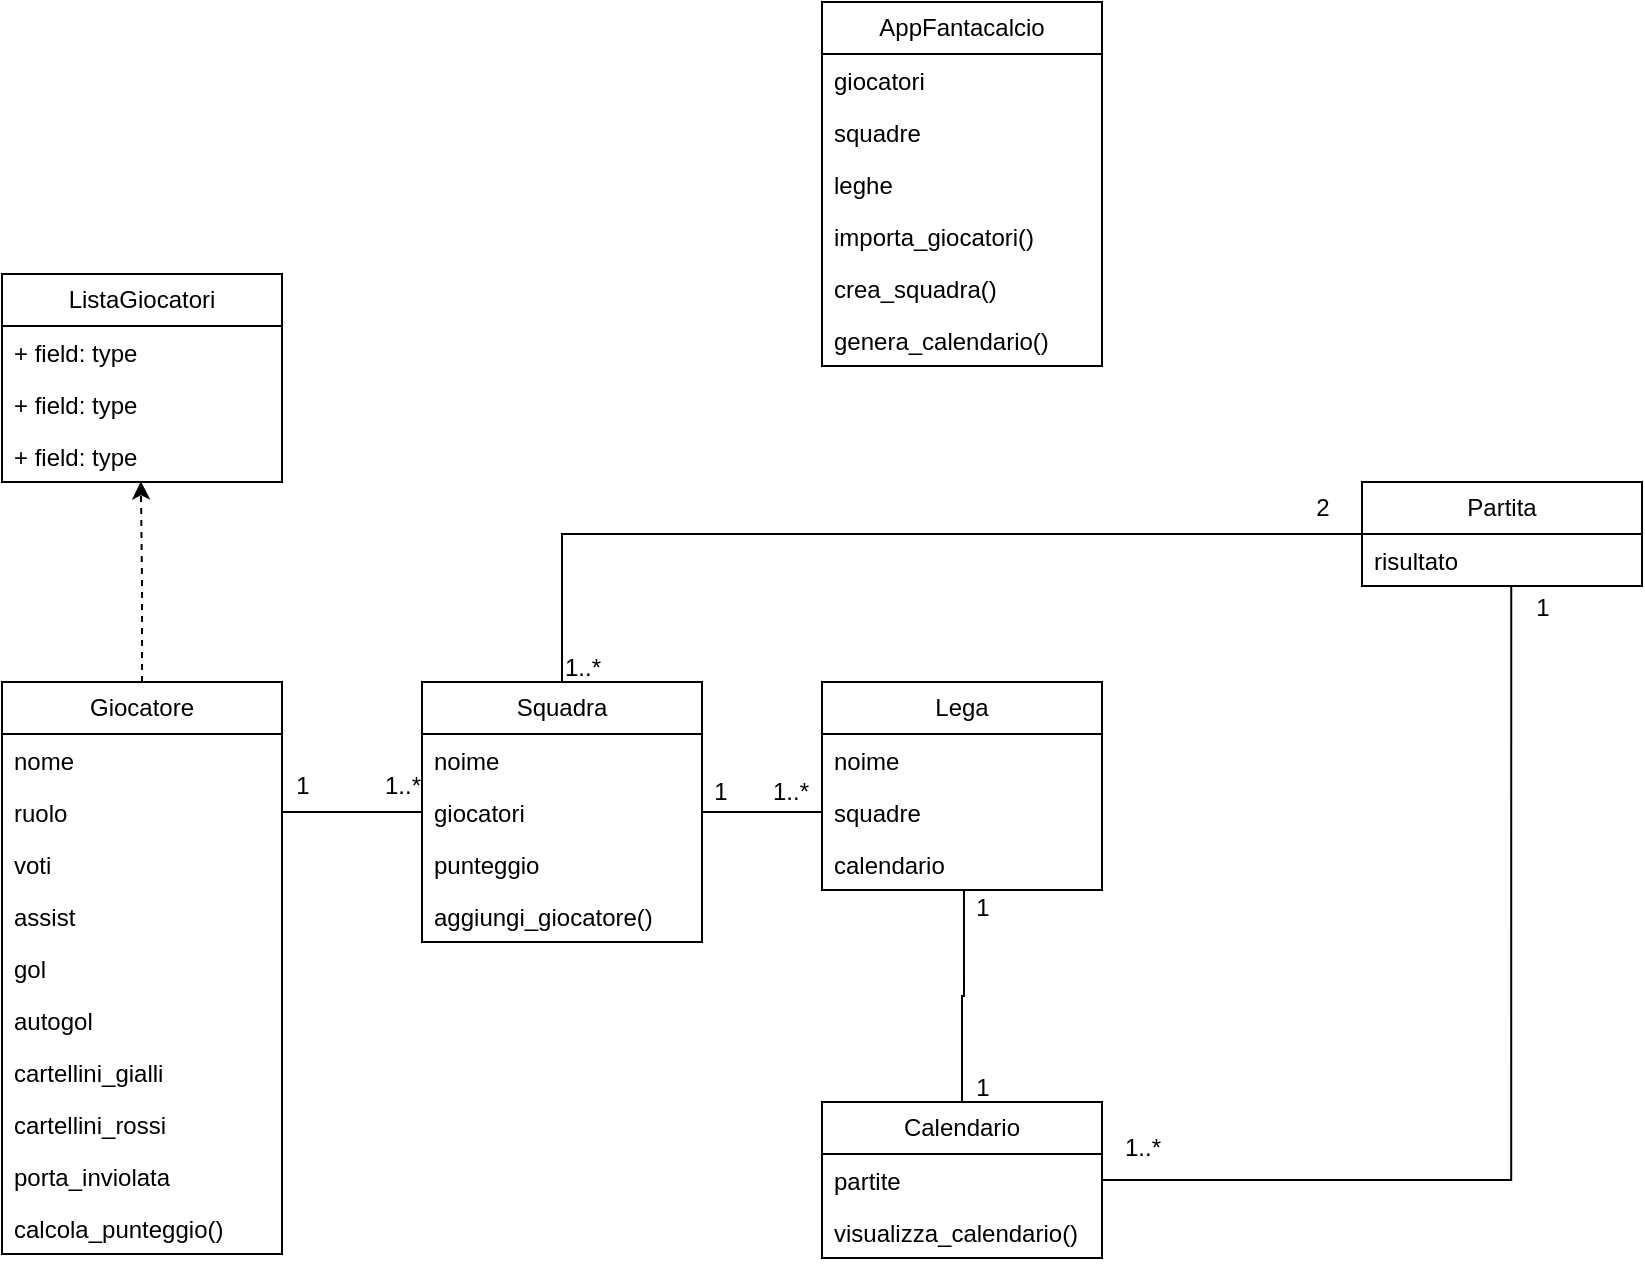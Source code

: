 <mxfile version="26.0.15">
  <diagram name="Pagina-1" id="ELMQ19Qlg_344IisIe3Q">
    <mxGraphModel dx="1615" dy="1972" grid="1" gridSize="10" guides="1" tooltips="1" connect="1" arrows="1" fold="1" page="1" pageScale="1" pageWidth="827" pageHeight="1169" math="0" shadow="0">
      <root>
        <mxCell id="0" />
        <mxCell id="1" parent="0" />
        <mxCell id="zbhDOBiwLv9gxsGc5Ieh-1" value="Giocatore" style="swimlane;fontStyle=0;childLayout=stackLayout;horizontal=1;startSize=26;fillColor=none;horizontalStack=0;resizeParent=1;resizeParentMax=0;resizeLast=0;collapsible=1;marginBottom=0;whiteSpace=wrap;html=1;" vertex="1" parent="1">
          <mxGeometry x="40" y="170" width="140" height="286" as="geometry" />
        </mxCell>
        <mxCell id="zbhDOBiwLv9gxsGc5Ieh-3" value="nome" style="text;strokeColor=none;fillColor=none;align=left;verticalAlign=top;spacingLeft=4;spacingRight=4;overflow=hidden;rotatable=0;points=[[0,0.5],[1,0.5]];portConstraint=eastwest;whiteSpace=wrap;html=1;" vertex="1" parent="zbhDOBiwLv9gxsGc5Ieh-1">
          <mxGeometry y="26" width="140" height="26" as="geometry" />
        </mxCell>
        <mxCell id="zbhDOBiwLv9gxsGc5Ieh-4" value="&lt;div&gt;ruolo&lt;/div&gt;" style="text;strokeColor=none;fillColor=none;align=left;verticalAlign=top;spacingLeft=4;spacingRight=4;overflow=hidden;rotatable=0;points=[[0,0.5],[1,0.5]];portConstraint=eastwest;whiteSpace=wrap;html=1;" vertex="1" parent="zbhDOBiwLv9gxsGc5Ieh-1">
          <mxGeometry y="52" width="140" height="26" as="geometry" />
        </mxCell>
        <mxCell id="zbhDOBiwLv9gxsGc5Ieh-21" value="voti" style="text;strokeColor=none;fillColor=none;align=left;verticalAlign=top;spacingLeft=4;spacingRight=4;overflow=hidden;rotatable=0;points=[[0,0.5],[1,0.5]];portConstraint=eastwest;whiteSpace=wrap;html=1;" vertex="1" parent="zbhDOBiwLv9gxsGc5Ieh-1">
          <mxGeometry y="78" width="140" height="26" as="geometry" />
        </mxCell>
        <mxCell id="zbhDOBiwLv9gxsGc5Ieh-22" value="assist" style="text;strokeColor=none;fillColor=none;align=left;verticalAlign=top;spacingLeft=4;spacingRight=4;overflow=hidden;rotatable=0;points=[[0,0.5],[1,0.5]];portConstraint=eastwest;whiteSpace=wrap;html=1;" vertex="1" parent="zbhDOBiwLv9gxsGc5Ieh-1">
          <mxGeometry y="104" width="140" height="26" as="geometry" />
        </mxCell>
        <mxCell id="zbhDOBiwLv9gxsGc5Ieh-23" value="gol" style="text;strokeColor=none;fillColor=none;align=left;verticalAlign=top;spacingLeft=4;spacingRight=4;overflow=hidden;rotatable=0;points=[[0,0.5],[1,0.5]];portConstraint=eastwest;whiteSpace=wrap;html=1;" vertex="1" parent="zbhDOBiwLv9gxsGc5Ieh-1">
          <mxGeometry y="130" width="140" height="26" as="geometry" />
        </mxCell>
        <mxCell id="zbhDOBiwLv9gxsGc5Ieh-24" value="autogol" style="text;strokeColor=none;fillColor=none;align=left;verticalAlign=top;spacingLeft=4;spacingRight=4;overflow=hidden;rotatable=0;points=[[0,0.5],[1,0.5]];portConstraint=eastwest;whiteSpace=wrap;html=1;" vertex="1" parent="zbhDOBiwLv9gxsGc5Ieh-1">
          <mxGeometry y="156" width="140" height="26" as="geometry" />
        </mxCell>
        <mxCell id="zbhDOBiwLv9gxsGc5Ieh-25" value="cartellini_gialli" style="text;strokeColor=none;fillColor=none;align=left;verticalAlign=top;spacingLeft=4;spacingRight=4;overflow=hidden;rotatable=0;points=[[0,0.5],[1,0.5]];portConstraint=eastwest;whiteSpace=wrap;html=1;" vertex="1" parent="zbhDOBiwLv9gxsGc5Ieh-1">
          <mxGeometry y="182" width="140" height="26" as="geometry" />
        </mxCell>
        <mxCell id="zbhDOBiwLv9gxsGc5Ieh-26" value="cartellini_rossi" style="text;strokeColor=none;fillColor=none;align=left;verticalAlign=top;spacingLeft=4;spacingRight=4;overflow=hidden;rotatable=0;points=[[0,0.5],[1,0.5]];portConstraint=eastwest;whiteSpace=wrap;html=1;" vertex="1" parent="zbhDOBiwLv9gxsGc5Ieh-1">
          <mxGeometry y="208" width="140" height="26" as="geometry" />
        </mxCell>
        <mxCell id="zbhDOBiwLv9gxsGc5Ieh-27" value="porta_inviolata" style="text;strokeColor=none;fillColor=none;align=left;verticalAlign=top;spacingLeft=4;spacingRight=4;overflow=hidden;rotatable=0;points=[[0,0.5],[1,0.5]];portConstraint=eastwest;whiteSpace=wrap;html=1;" vertex="1" parent="zbhDOBiwLv9gxsGc5Ieh-1">
          <mxGeometry y="234" width="140" height="26" as="geometry" />
        </mxCell>
        <mxCell id="zbhDOBiwLv9gxsGc5Ieh-28" value="calcola_punteggio()" style="text;strokeColor=none;fillColor=none;align=left;verticalAlign=top;spacingLeft=4;spacingRight=4;overflow=hidden;rotatable=0;points=[[0,0.5],[1,0.5]];portConstraint=eastwest;whiteSpace=wrap;html=1;" vertex="1" parent="zbhDOBiwLv9gxsGc5Ieh-1">
          <mxGeometry y="260" width="140" height="26" as="geometry" />
        </mxCell>
        <mxCell id="zbhDOBiwLv9gxsGc5Ieh-5" value="Squadra" style="swimlane;fontStyle=0;childLayout=stackLayout;horizontal=1;startSize=26;fillColor=none;horizontalStack=0;resizeParent=1;resizeParentMax=0;resizeLast=0;collapsible=1;marginBottom=0;whiteSpace=wrap;html=1;" vertex="1" parent="1">
          <mxGeometry x="250" y="170" width="140" height="130" as="geometry" />
        </mxCell>
        <mxCell id="zbhDOBiwLv9gxsGc5Ieh-6" value="noime" style="text;strokeColor=none;fillColor=none;align=left;verticalAlign=top;spacingLeft=4;spacingRight=4;overflow=hidden;rotatable=0;points=[[0,0.5],[1,0.5]];portConstraint=eastwest;whiteSpace=wrap;html=1;" vertex="1" parent="zbhDOBiwLv9gxsGc5Ieh-5">
          <mxGeometry y="26" width="140" height="26" as="geometry" />
        </mxCell>
        <mxCell id="zbhDOBiwLv9gxsGc5Ieh-7" value="giocatori" style="text;strokeColor=none;fillColor=none;align=left;verticalAlign=top;spacingLeft=4;spacingRight=4;overflow=hidden;rotatable=0;points=[[0,0.5],[1,0.5]];portConstraint=eastwest;whiteSpace=wrap;html=1;" vertex="1" parent="zbhDOBiwLv9gxsGc5Ieh-5">
          <mxGeometry y="52" width="140" height="26" as="geometry" />
        </mxCell>
        <mxCell id="zbhDOBiwLv9gxsGc5Ieh-8" value="punteggio" style="text;strokeColor=none;fillColor=none;align=left;verticalAlign=top;spacingLeft=4;spacingRight=4;overflow=hidden;rotatable=0;points=[[0,0.5],[1,0.5]];portConstraint=eastwest;whiteSpace=wrap;html=1;" vertex="1" parent="zbhDOBiwLv9gxsGc5Ieh-5">
          <mxGeometry y="78" width="140" height="26" as="geometry" />
        </mxCell>
        <mxCell id="zbhDOBiwLv9gxsGc5Ieh-29" value="aggiungi_giocatore()" style="text;strokeColor=none;fillColor=none;align=left;verticalAlign=top;spacingLeft=4;spacingRight=4;overflow=hidden;rotatable=0;points=[[0,0.5],[1,0.5]];portConstraint=eastwest;whiteSpace=wrap;html=1;" vertex="1" parent="zbhDOBiwLv9gxsGc5Ieh-5">
          <mxGeometry y="104" width="140" height="26" as="geometry" />
        </mxCell>
        <mxCell id="zbhDOBiwLv9gxsGc5Ieh-9" value="Lega" style="swimlane;fontStyle=0;childLayout=stackLayout;horizontal=1;startSize=26;fillColor=none;horizontalStack=0;resizeParent=1;resizeParentMax=0;resizeLast=0;collapsible=1;marginBottom=0;whiteSpace=wrap;html=1;" vertex="1" parent="1">
          <mxGeometry x="450" y="170" width="140" height="104" as="geometry" />
        </mxCell>
        <mxCell id="zbhDOBiwLv9gxsGc5Ieh-10" value="noime" style="text;strokeColor=none;fillColor=none;align=left;verticalAlign=top;spacingLeft=4;spacingRight=4;overflow=hidden;rotatable=0;points=[[0,0.5],[1,0.5]];portConstraint=eastwest;whiteSpace=wrap;html=1;" vertex="1" parent="zbhDOBiwLv9gxsGc5Ieh-9">
          <mxGeometry y="26" width="140" height="26" as="geometry" />
        </mxCell>
        <mxCell id="zbhDOBiwLv9gxsGc5Ieh-11" value="squadre" style="text;strokeColor=none;fillColor=none;align=left;verticalAlign=top;spacingLeft=4;spacingRight=4;overflow=hidden;rotatable=0;points=[[0,0.5],[1,0.5]];portConstraint=eastwest;whiteSpace=wrap;html=1;" vertex="1" parent="zbhDOBiwLv9gxsGc5Ieh-9">
          <mxGeometry y="52" width="140" height="26" as="geometry" />
        </mxCell>
        <mxCell id="zbhDOBiwLv9gxsGc5Ieh-12" value="calendario" style="text;strokeColor=none;fillColor=none;align=left;verticalAlign=top;spacingLeft=4;spacingRight=4;overflow=hidden;rotatable=0;points=[[0,0.5],[1,0.5]];portConstraint=eastwest;whiteSpace=wrap;html=1;" vertex="1" parent="zbhDOBiwLv9gxsGc5Ieh-9">
          <mxGeometry y="78" width="140" height="26" as="geometry" />
        </mxCell>
        <mxCell id="zbhDOBiwLv9gxsGc5Ieh-53" style="edgeStyle=orthogonalEdgeStyle;rounded=0;orthogonalLoop=1;jettySize=auto;html=1;entryX=0.5;entryY=0;entryDx=0;entryDy=0;endArrow=none;startFill=0;" edge="1" parent="1" source="zbhDOBiwLv9gxsGc5Ieh-13" target="zbhDOBiwLv9gxsGc5Ieh-5">
          <mxGeometry relative="1" as="geometry" />
        </mxCell>
        <mxCell id="zbhDOBiwLv9gxsGc5Ieh-13" value="Partita" style="swimlane;fontStyle=0;childLayout=stackLayout;horizontal=1;startSize=26;fillColor=none;horizontalStack=0;resizeParent=1;resizeParentMax=0;resizeLast=0;collapsible=1;marginBottom=0;whiteSpace=wrap;html=1;" vertex="1" parent="1">
          <mxGeometry x="720" y="70" width="140" height="52" as="geometry" />
        </mxCell>
        <mxCell id="zbhDOBiwLv9gxsGc5Ieh-14" value="risultato" style="text;strokeColor=none;fillColor=none;align=left;verticalAlign=top;spacingLeft=4;spacingRight=4;overflow=hidden;rotatable=0;points=[[0,0.5],[1,0.5]];portConstraint=eastwest;whiteSpace=wrap;html=1;" vertex="1" parent="zbhDOBiwLv9gxsGc5Ieh-13">
          <mxGeometry y="26" width="140" height="26" as="geometry" />
        </mxCell>
        <mxCell id="zbhDOBiwLv9gxsGc5Ieh-17" value="AppFantacalcio" style="swimlane;fontStyle=0;childLayout=stackLayout;horizontal=1;startSize=26;fillColor=none;horizontalStack=0;resizeParent=1;resizeParentMax=0;resizeLast=0;collapsible=1;marginBottom=0;whiteSpace=wrap;html=1;" vertex="1" parent="1">
          <mxGeometry x="450" y="-170" width="140" height="182" as="geometry" />
        </mxCell>
        <mxCell id="zbhDOBiwLv9gxsGc5Ieh-18" value="giocatori" style="text;strokeColor=none;fillColor=none;align=left;verticalAlign=top;spacingLeft=4;spacingRight=4;overflow=hidden;rotatable=0;points=[[0,0.5],[1,0.5]];portConstraint=eastwest;whiteSpace=wrap;html=1;" vertex="1" parent="zbhDOBiwLv9gxsGc5Ieh-17">
          <mxGeometry y="26" width="140" height="26" as="geometry" />
        </mxCell>
        <mxCell id="zbhDOBiwLv9gxsGc5Ieh-19" value="squadre" style="text;strokeColor=none;fillColor=none;align=left;verticalAlign=top;spacingLeft=4;spacingRight=4;overflow=hidden;rotatable=0;points=[[0,0.5],[1,0.5]];portConstraint=eastwest;whiteSpace=wrap;html=1;" vertex="1" parent="zbhDOBiwLv9gxsGc5Ieh-17">
          <mxGeometry y="52" width="140" height="26" as="geometry" />
        </mxCell>
        <mxCell id="zbhDOBiwLv9gxsGc5Ieh-20" value="leghe" style="text;strokeColor=none;fillColor=none;align=left;verticalAlign=top;spacingLeft=4;spacingRight=4;overflow=hidden;rotatable=0;points=[[0,0.5],[1,0.5]];portConstraint=eastwest;whiteSpace=wrap;html=1;" vertex="1" parent="zbhDOBiwLv9gxsGc5Ieh-17">
          <mxGeometry y="78" width="140" height="26" as="geometry" />
        </mxCell>
        <mxCell id="zbhDOBiwLv9gxsGc5Ieh-36" value="importa_giocatori()" style="text;strokeColor=none;fillColor=none;align=left;verticalAlign=top;spacingLeft=4;spacingRight=4;overflow=hidden;rotatable=0;points=[[0,0.5],[1,0.5]];portConstraint=eastwest;whiteSpace=wrap;html=1;" vertex="1" parent="zbhDOBiwLv9gxsGc5Ieh-17">
          <mxGeometry y="104" width="140" height="26" as="geometry" />
        </mxCell>
        <mxCell id="zbhDOBiwLv9gxsGc5Ieh-37" value="crea_squadra()" style="text;strokeColor=none;fillColor=none;align=left;verticalAlign=top;spacingLeft=4;spacingRight=4;overflow=hidden;rotatable=0;points=[[0,0.5],[1,0.5]];portConstraint=eastwest;whiteSpace=wrap;html=1;" vertex="1" parent="zbhDOBiwLv9gxsGc5Ieh-17">
          <mxGeometry y="130" width="140" height="26" as="geometry" />
        </mxCell>
        <mxCell id="zbhDOBiwLv9gxsGc5Ieh-38" value="genera_calendario()" style="text;strokeColor=none;fillColor=none;align=left;verticalAlign=top;spacingLeft=4;spacingRight=4;overflow=hidden;rotatable=0;points=[[0,0.5],[1,0.5]];portConstraint=eastwest;whiteSpace=wrap;html=1;" vertex="1" parent="zbhDOBiwLv9gxsGc5Ieh-17">
          <mxGeometry y="156" width="140" height="26" as="geometry" />
        </mxCell>
        <mxCell id="zbhDOBiwLv9gxsGc5Ieh-31" value="Calendario" style="swimlane;fontStyle=0;childLayout=stackLayout;horizontal=1;startSize=26;fillColor=none;horizontalStack=0;resizeParent=1;resizeParentMax=0;resizeLast=0;collapsible=1;marginBottom=0;whiteSpace=wrap;html=1;" vertex="1" parent="1">
          <mxGeometry x="450" y="380" width="140" height="78" as="geometry" />
        </mxCell>
        <mxCell id="zbhDOBiwLv9gxsGc5Ieh-32" value="partite" style="text;strokeColor=none;fillColor=none;align=left;verticalAlign=top;spacingLeft=4;spacingRight=4;overflow=hidden;rotatable=0;points=[[0,0.5],[1,0.5]];portConstraint=eastwest;whiteSpace=wrap;html=1;" vertex="1" parent="zbhDOBiwLv9gxsGc5Ieh-31">
          <mxGeometry y="26" width="140" height="26" as="geometry" />
        </mxCell>
        <mxCell id="zbhDOBiwLv9gxsGc5Ieh-35" value="visualizza_calendario()" style="text;strokeColor=none;fillColor=none;align=left;verticalAlign=top;spacingLeft=4;spacingRight=4;overflow=hidden;rotatable=0;points=[[0,0.5],[1,0.5]];portConstraint=eastwest;whiteSpace=wrap;html=1;" vertex="1" parent="zbhDOBiwLv9gxsGc5Ieh-31">
          <mxGeometry y="52" width="140" height="26" as="geometry" />
        </mxCell>
        <mxCell id="zbhDOBiwLv9gxsGc5Ieh-39" value="ListaGiocatori" style="swimlane;fontStyle=0;childLayout=stackLayout;horizontal=1;startSize=26;fillColor=none;horizontalStack=0;resizeParent=1;resizeParentMax=0;resizeLast=0;collapsible=1;marginBottom=0;whiteSpace=wrap;html=1;" vertex="1" parent="1">
          <mxGeometry x="40" y="-34" width="140" height="104" as="geometry" />
        </mxCell>
        <mxCell id="zbhDOBiwLv9gxsGc5Ieh-40" value="+ field: type" style="text;strokeColor=none;fillColor=none;align=left;verticalAlign=top;spacingLeft=4;spacingRight=4;overflow=hidden;rotatable=0;points=[[0,0.5],[1,0.5]];portConstraint=eastwest;whiteSpace=wrap;html=1;" vertex="1" parent="zbhDOBiwLv9gxsGc5Ieh-39">
          <mxGeometry y="26" width="140" height="26" as="geometry" />
        </mxCell>
        <mxCell id="zbhDOBiwLv9gxsGc5Ieh-41" value="+ field: type" style="text;strokeColor=none;fillColor=none;align=left;verticalAlign=top;spacingLeft=4;spacingRight=4;overflow=hidden;rotatable=0;points=[[0,0.5],[1,0.5]];portConstraint=eastwest;whiteSpace=wrap;html=1;" vertex="1" parent="zbhDOBiwLv9gxsGc5Ieh-39">
          <mxGeometry y="52" width="140" height="26" as="geometry" />
        </mxCell>
        <mxCell id="zbhDOBiwLv9gxsGc5Ieh-42" value="+ field: type" style="text;strokeColor=none;fillColor=none;align=left;verticalAlign=top;spacingLeft=4;spacingRight=4;overflow=hidden;rotatable=0;points=[[0,0.5],[1,0.5]];portConstraint=eastwest;whiteSpace=wrap;html=1;" vertex="1" parent="zbhDOBiwLv9gxsGc5Ieh-39">
          <mxGeometry y="78" width="140" height="26" as="geometry" />
        </mxCell>
        <mxCell id="zbhDOBiwLv9gxsGc5Ieh-43" style="edgeStyle=orthogonalEdgeStyle;rounded=0;orthogonalLoop=1;jettySize=auto;html=1;exitX=1;exitY=0.5;exitDx=0;exitDy=0;entryX=0;entryY=0.5;entryDx=0;entryDy=0;endArrow=none;startFill=0;" edge="1" parent="1" source="zbhDOBiwLv9gxsGc5Ieh-4" target="zbhDOBiwLv9gxsGc5Ieh-7">
          <mxGeometry relative="1" as="geometry" />
        </mxCell>
        <mxCell id="zbhDOBiwLv9gxsGc5Ieh-44" style="edgeStyle=orthogonalEdgeStyle;rounded=0;orthogonalLoop=1;jettySize=auto;html=1;exitX=1;exitY=0.5;exitDx=0;exitDy=0;entryX=0;entryY=0.5;entryDx=0;entryDy=0;endArrow=none;startFill=0;" edge="1" parent="1" source="zbhDOBiwLv9gxsGc5Ieh-7" target="zbhDOBiwLv9gxsGc5Ieh-11">
          <mxGeometry relative="1" as="geometry" />
        </mxCell>
        <mxCell id="zbhDOBiwLv9gxsGc5Ieh-49" value="1" style="text;html=1;align=center;verticalAlign=middle;resizable=0;points=[];autosize=1;strokeColor=none;fillColor=none;" vertex="1" parent="1">
          <mxGeometry x="175" y="207" width="30" height="30" as="geometry" />
        </mxCell>
        <mxCell id="zbhDOBiwLv9gxsGc5Ieh-50" value="1..*" style="text;html=1;align=center;verticalAlign=middle;resizable=0;points=[];autosize=1;strokeColor=none;fillColor=none;" vertex="1" parent="1">
          <mxGeometry x="220" y="207" width="40" height="30" as="geometry" />
        </mxCell>
        <mxCell id="zbhDOBiwLv9gxsGc5Ieh-51" style="edgeStyle=orthogonalEdgeStyle;rounded=0;orthogonalLoop=1;jettySize=auto;html=1;entryX=0.507;entryY=1.004;entryDx=0;entryDy=0;entryPerimeter=0;endArrow=none;startFill=0;" edge="1" parent="1" source="zbhDOBiwLv9gxsGc5Ieh-31" target="zbhDOBiwLv9gxsGc5Ieh-12">
          <mxGeometry relative="1" as="geometry" />
        </mxCell>
        <mxCell id="zbhDOBiwLv9gxsGc5Ieh-52" style="edgeStyle=orthogonalEdgeStyle;rounded=0;orthogonalLoop=1;jettySize=auto;html=1;entryX=0.533;entryY=1.013;entryDx=0;entryDy=0;entryPerimeter=0;endArrow=none;startFill=0;" edge="1" parent="1" source="zbhDOBiwLv9gxsGc5Ieh-32" target="zbhDOBiwLv9gxsGc5Ieh-14">
          <mxGeometry relative="1" as="geometry" />
        </mxCell>
        <mxCell id="zbhDOBiwLv9gxsGc5Ieh-56" value="1" style="text;html=1;align=center;verticalAlign=middle;resizable=0;points=[];autosize=1;strokeColor=none;fillColor=none;" vertex="1" parent="1">
          <mxGeometry x="515" y="268" width="30" height="30" as="geometry" />
        </mxCell>
        <mxCell id="zbhDOBiwLv9gxsGc5Ieh-57" value="1" style="text;html=1;align=center;verticalAlign=middle;resizable=0;points=[];autosize=1;strokeColor=none;fillColor=none;" vertex="1" parent="1">
          <mxGeometry x="515" y="358" width="30" height="30" as="geometry" />
        </mxCell>
        <mxCell id="zbhDOBiwLv9gxsGc5Ieh-59" value="1" style="text;html=1;align=center;verticalAlign=middle;resizable=0;points=[];autosize=1;strokeColor=none;fillColor=none;" vertex="1" parent="1">
          <mxGeometry x="795" y="118" width="30" height="30" as="geometry" />
        </mxCell>
        <mxCell id="zbhDOBiwLv9gxsGc5Ieh-60" value="1..*" style="text;html=1;align=center;verticalAlign=middle;resizable=0;points=[];autosize=1;strokeColor=none;fillColor=none;" vertex="1" parent="1">
          <mxGeometry x="590" y="388" width="40" height="30" as="geometry" />
        </mxCell>
        <mxCell id="zbhDOBiwLv9gxsGc5Ieh-61" value="2" style="text;html=1;align=center;verticalAlign=middle;resizable=0;points=[];autosize=1;strokeColor=none;fillColor=none;" vertex="1" parent="1">
          <mxGeometry x="685" y="68" width="30" height="30" as="geometry" />
        </mxCell>
        <mxCell id="zbhDOBiwLv9gxsGc5Ieh-63" value="1..*" style="text;html=1;align=center;verticalAlign=middle;resizable=0;points=[];autosize=1;strokeColor=none;fillColor=none;" vertex="1" parent="1">
          <mxGeometry x="310" y="148" width="40" height="30" as="geometry" />
        </mxCell>
        <mxCell id="zbhDOBiwLv9gxsGc5Ieh-64" value="1" style="text;html=1;align=center;verticalAlign=middle;resizable=0;points=[];autosize=1;strokeColor=none;fillColor=none;" vertex="1" parent="1">
          <mxGeometry x="384" y="210" width="30" height="30" as="geometry" />
        </mxCell>
        <mxCell id="zbhDOBiwLv9gxsGc5Ieh-66" value="1..*" style="text;html=1;align=center;verticalAlign=middle;resizable=0;points=[];autosize=1;strokeColor=none;fillColor=none;" vertex="1" parent="1">
          <mxGeometry x="414" y="210" width="40" height="30" as="geometry" />
        </mxCell>
        <mxCell id="zbhDOBiwLv9gxsGc5Ieh-68" style="edgeStyle=orthogonalEdgeStyle;rounded=0;orthogonalLoop=1;jettySize=auto;html=1;entryX=0.496;entryY=0.987;entryDx=0;entryDy=0;entryPerimeter=0;dashed=1;" edge="1" parent="1" source="zbhDOBiwLv9gxsGc5Ieh-1" target="zbhDOBiwLv9gxsGc5Ieh-42">
          <mxGeometry relative="1" as="geometry" />
        </mxCell>
      </root>
    </mxGraphModel>
  </diagram>
</mxfile>
